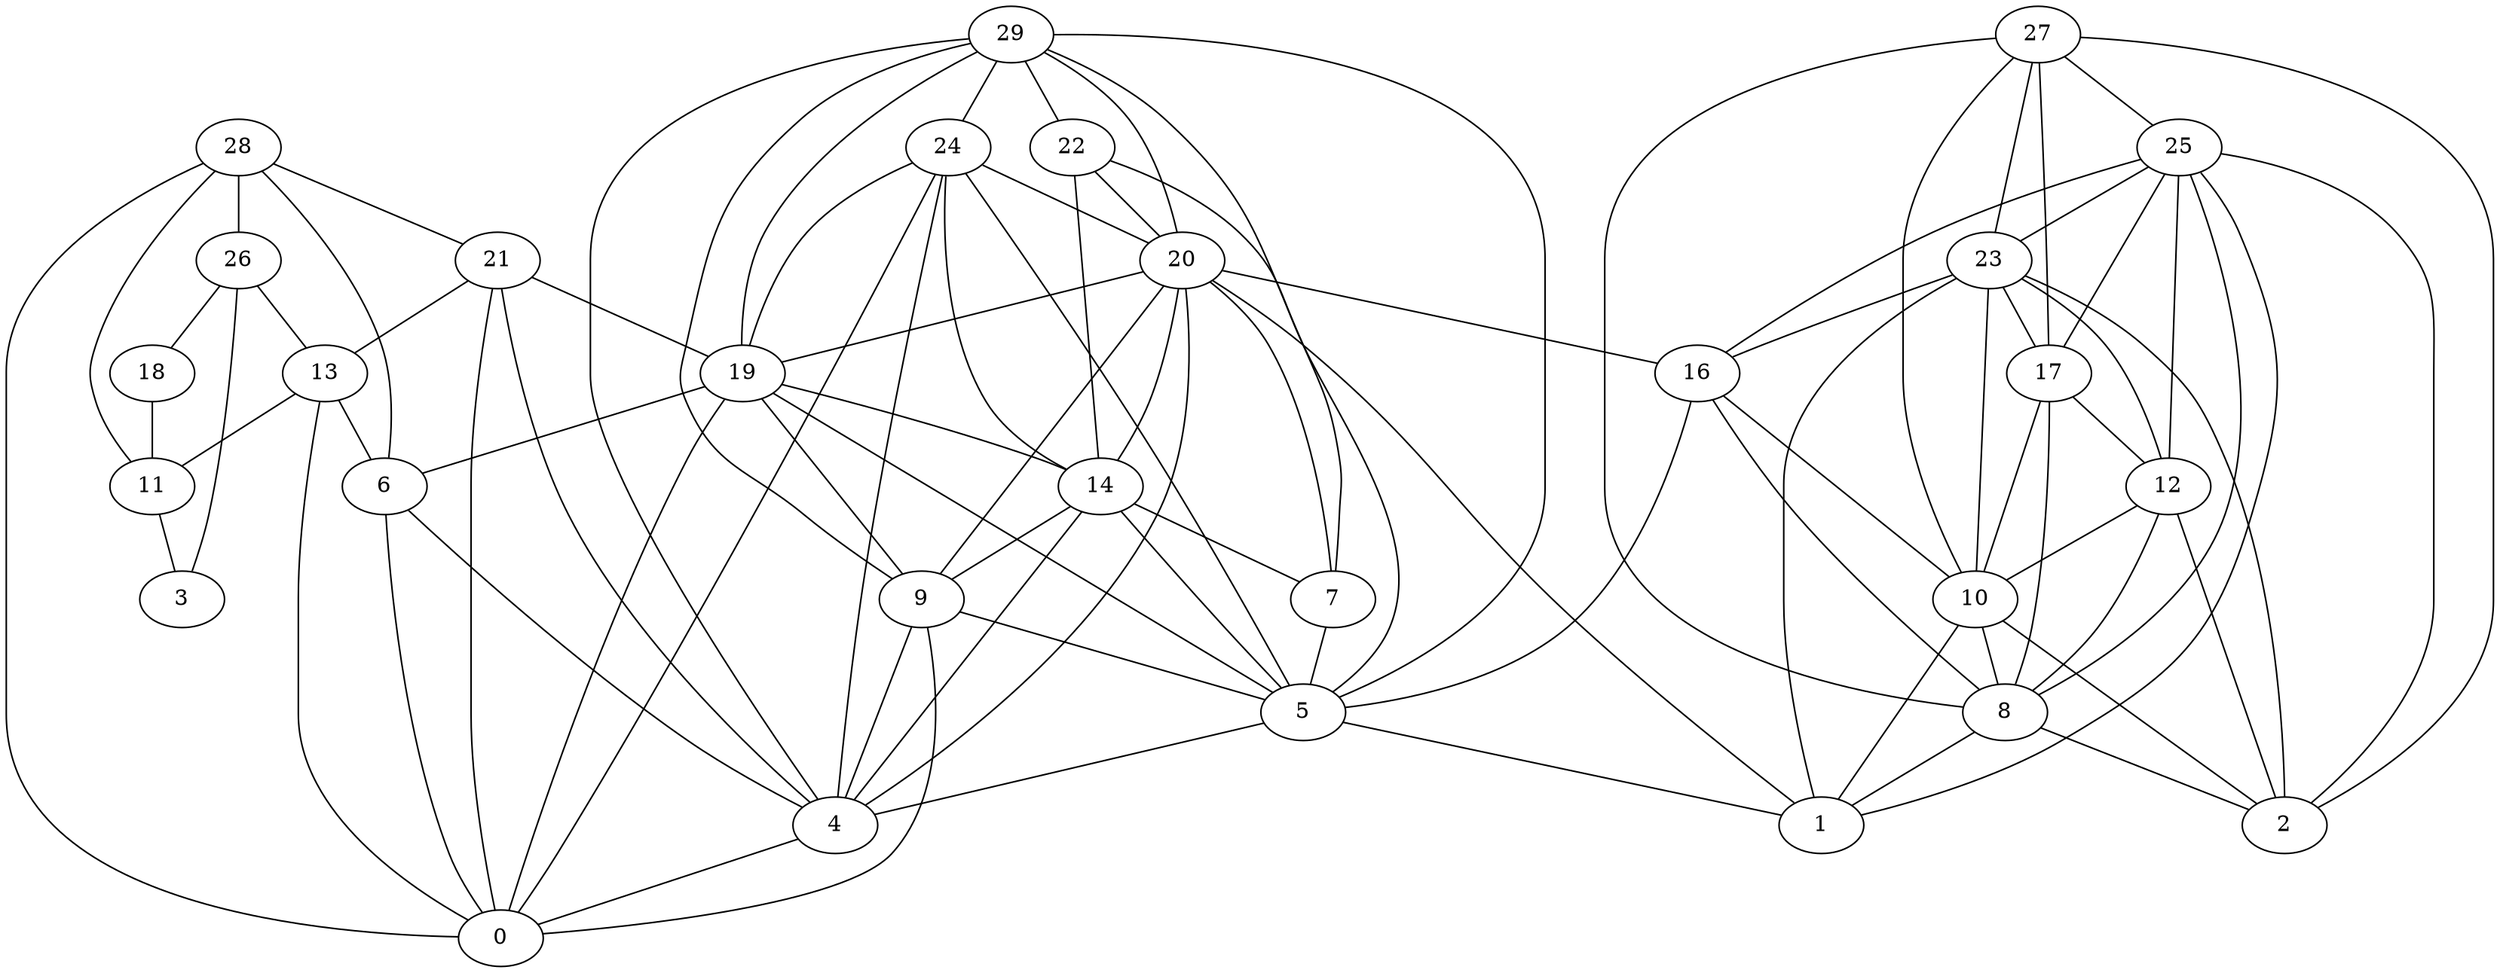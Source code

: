 digraph "sensornet-topology" {
label = "";
rankdir="BT";"0"->"4" [arrowhead = "both"] 
"0"->"6" [arrowhead = "both"] 
"0"->"9" [arrowhead = "both"] 
"0"->"13" [arrowhead = "both"] 
"0"->"19" [arrowhead = "both"] 
"0"->"21" [arrowhead = "both"] 
"0"->"24" [arrowhead = "both"] 
"0"->"28" [arrowhead = "both"] 
"1"->"5" [arrowhead = "both"] 
"1"->"8" [arrowhead = "both"] 
"1"->"10" [arrowhead = "both"] 
"1"->"20" [arrowhead = "both"] 
"1"->"23" [arrowhead = "both"] 
"1"->"25" [arrowhead = "both"] 
"2"->"8" [arrowhead = "both"] 
"2"->"10" [arrowhead = "both"] 
"2"->"12" [arrowhead = "both"] 
"2"->"23" [arrowhead = "both"] 
"2"->"25" [arrowhead = "both"] 
"2"->"27" [arrowhead = "both"] 
"3"->"11" [arrowhead = "both"] 
"3"->"26" [arrowhead = "both"] 
"4"->"5" [arrowhead = "both"] 
"4"->"6" [arrowhead = "both"] 
"4"->"9" [arrowhead = "both"] 
"4"->"14" [arrowhead = "both"] 
"4"->"20" [arrowhead = "both"] 
"4"->"21" [arrowhead = "both"] 
"4"->"24" [arrowhead = "both"] 
"4"->"29" [arrowhead = "both"] 
"5"->"7" [arrowhead = "both"] 
"5"->"9" [arrowhead = "both"] 
"5"->"14" [arrowhead = "both"] 
"5"->"16" [arrowhead = "both"] 
"5"->"19" [arrowhead = "both"] 
"5"->"22" [arrowhead = "both"] 
"5"->"24" [arrowhead = "both"] 
"5"->"29" [arrowhead = "both"] 
"6"->"13" [arrowhead = "both"] 
"6"->"19" [arrowhead = "both"] 
"6"->"28" [arrowhead = "both"] 
"7"->"14" [arrowhead = "both"] 
"7"->"20" [arrowhead = "both"] 
"7"->"29" [arrowhead = "both"] 
"8"->"10" [arrowhead = "both"] 
"8"->"12" [arrowhead = "both"] 
"8"->"16" [arrowhead = "both"] 
"8"->"17" [arrowhead = "both"] 
"8"->"25" [arrowhead = "both"] 
"8"->"27" [arrowhead = "both"] 
"9"->"14" [arrowhead = "both"] 
"9"->"19" [arrowhead = "both"] 
"9"->"20" [arrowhead = "both"] 
"9"->"29" [arrowhead = "both"] 
"10"->"12" [arrowhead = "both"] 
"10"->"16" [arrowhead = "both"] 
"10"->"17" [arrowhead = "both"] 
"10"->"23" [arrowhead = "both"] 
"10"->"27" [arrowhead = "both"] 
"11"->"13" [arrowhead = "both"] 
"11"->"18" [arrowhead = "both"] 
"11"->"28" [arrowhead = "both"] 
"12"->"17" [arrowhead = "both"] 
"12"->"23" [arrowhead = "both"] 
"12"->"25" [arrowhead = "both"] 
"13"->"21" [arrowhead = "both"] 
"13"->"26" [arrowhead = "both"] 
"14"->"19" [arrowhead = "both"] 
"14"->"20" [arrowhead = "both"] 
"14"->"22" [arrowhead = "both"] 
"14"->"24" [arrowhead = "both"] 
"16"->"20" [arrowhead = "both"] 
"16"->"23" [arrowhead = "both"] 
"16"->"25" [arrowhead = "both"] 
"17"->"23" [arrowhead = "both"] 
"17"->"25" [arrowhead = "both"] 
"17"->"27" [arrowhead = "both"] 
"18"->"26" [arrowhead = "both"] 
"19"->"20" [arrowhead = "both"] 
"19"->"21" [arrowhead = "both"] 
"19"->"24" [arrowhead = "both"] 
"19"->"29" [arrowhead = "both"] 
"20"->"22" [arrowhead = "both"] 
"20"->"24" [arrowhead = "both"] 
"20"->"29" [arrowhead = "both"] 
"21"->"28" [arrowhead = "both"] 
"22"->"29" [arrowhead = "both"] 
"23"->"25" [arrowhead = "both"] 
"23"->"27" [arrowhead = "both"] 
"24"->"29" [arrowhead = "both"] 
"25"->"27" [arrowhead = "both"] 
"26"->"28" [arrowhead = "both"] 
}